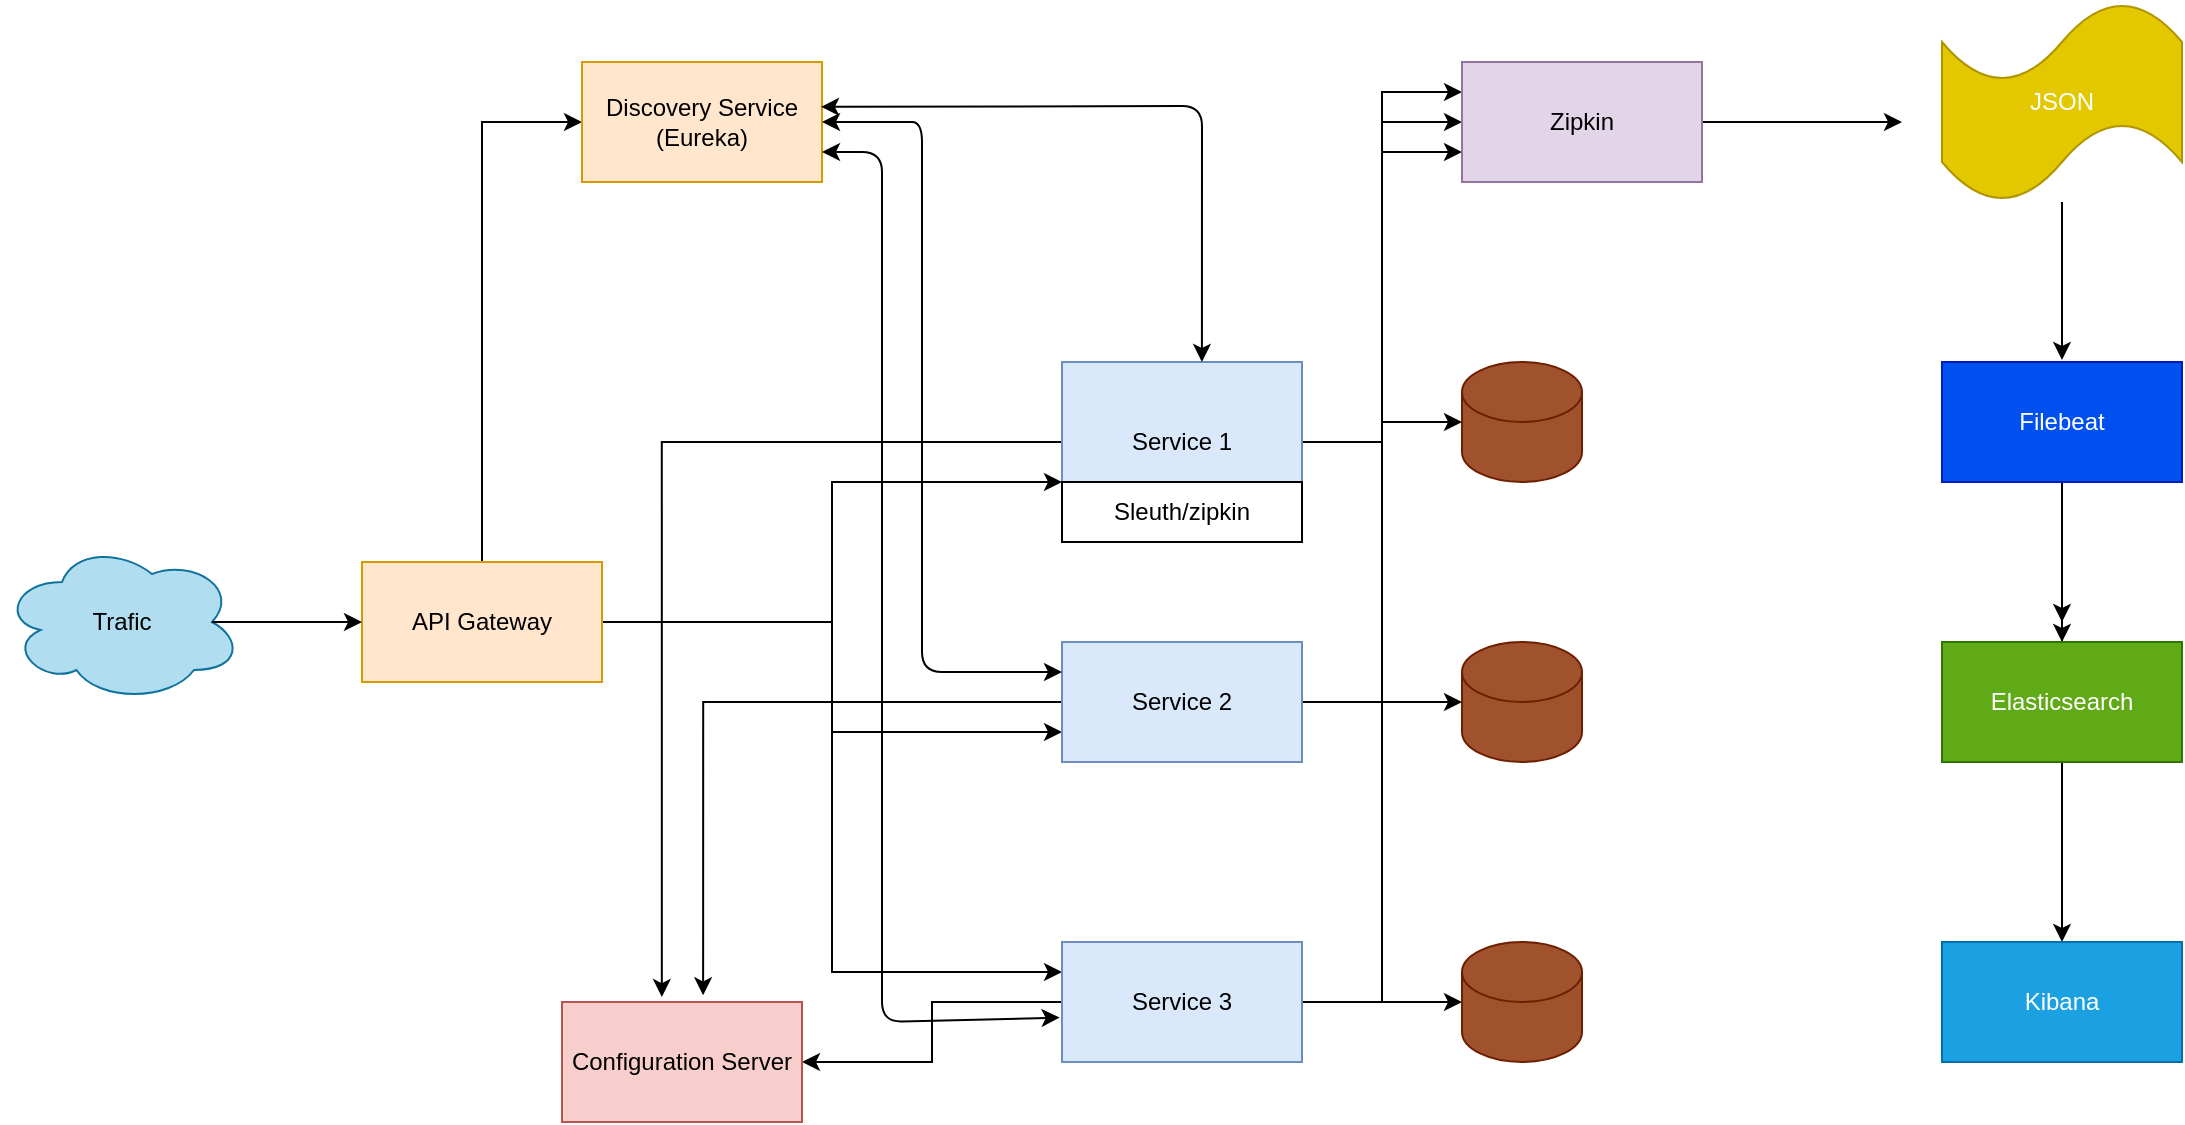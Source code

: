<mxfile version="14.1.8" type="device"><diagram id="70eILLufEuNVPbcRPlSQ" name="Seite-1"><mxGraphModel dx="1226" dy="712" grid="1" gridSize="10" guides="1" tooltips="1" connect="1" arrows="1" fold="1" page="1" pageScale="1" pageWidth="1169" pageHeight="827" math="0" shadow="0"><root><mxCell id="0"/><mxCell id="1" parent="0"/><mxCell id="x5r_bSFLhpNVqDnP5mTV-37" style="edgeStyle=orthogonalEdgeStyle;rounded=0;orthogonalLoop=1;jettySize=auto;html=1;entryX=0;entryY=0.5;entryDx=0;entryDy=0;" parent="1" source="x5r_bSFLhpNVqDnP5mTV-1" target="x5r_bSFLhpNVqDnP5mTV-6" edge="1"><mxGeometry relative="1" as="geometry"/></mxCell><mxCell id="x5r_bSFLhpNVqDnP5mTV-47" style="edgeStyle=orthogonalEdgeStyle;rounded=0;orthogonalLoop=1;jettySize=auto;html=1;entryX=0;entryY=0.75;entryDx=0;entryDy=0;" parent="1" source="x5r_bSFLhpNVqDnP5mTV-1" target="x5r_bSFLhpNVqDnP5mTV-3" edge="1"><mxGeometry relative="1" as="geometry"/></mxCell><mxCell id="x5r_bSFLhpNVqDnP5mTV-48" style="edgeStyle=orthogonalEdgeStyle;rounded=0;orthogonalLoop=1;jettySize=auto;html=1;entryX=0;entryY=0.75;entryDx=0;entryDy=0;" parent="1" source="x5r_bSFLhpNVqDnP5mTV-1" target="x5r_bSFLhpNVqDnP5mTV-4" edge="1"><mxGeometry relative="1" as="geometry"/></mxCell><mxCell id="x5r_bSFLhpNVqDnP5mTV-49" style="edgeStyle=orthogonalEdgeStyle;rounded=0;orthogonalLoop=1;jettySize=auto;html=1;entryX=0;entryY=0.25;entryDx=0;entryDy=0;" parent="1" source="x5r_bSFLhpNVqDnP5mTV-1" target="x5r_bSFLhpNVqDnP5mTV-5" edge="1"><mxGeometry relative="1" as="geometry"/></mxCell><mxCell id="x5r_bSFLhpNVqDnP5mTV-1" value="API Gateway" style="rounded=0;whiteSpace=wrap;html=1;fillColor=#ffe6cc;strokeColor=#d79b00;" parent="1" vertex="1"><mxGeometry x="210" y="370" width="120" height="60" as="geometry"/></mxCell><mxCell id="x5r_bSFLhpNVqDnP5mTV-2" value="Trafic" style="ellipse;shape=cloud;whiteSpace=wrap;html=1;fillColor=#b1ddf0;strokeColor=#10739e;" parent="1" vertex="1"><mxGeometry x="30" y="360" width="120" height="80" as="geometry"/></mxCell><mxCell id="x5r_bSFLhpNVqDnP5mTV-18" style="edgeStyle=orthogonalEdgeStyle;rounded=0;orthogonalLoop=1;jettySize=auto;html=1;" parent="1" source="x5r_bSFLhpNVqDnP5mTV-3" target="x5r_bSFLhpNVqDnP5mTV-15" edge="1"><mxGeometry relative="1" as="geometry"/></mxCell><mxCell id="x5r_bSFLhpNVqDnP5mTV-33" style="edgeStyle=orthogonalEdgeStyle;rounded=0;orthogonalLoop=1;jettySize=auto;html=1;entryX=0;entryY=0.5;entryDx=0;entryDy=0;" parent="1" source="x5r_bSFLhpNVqDnP5mTV-3" target="x5r_bSFLhpNVqDnP5mTV-7" edge="1"><mxGeometry relative="1" as="geometry"/></mxCell><mxCell id="x5r_bSFLhpNVqDnP5mTV-38" style="edgeStyle=orthogonalEdgeStyle;rounded=0;orthogonalLoop=1;jettySize=auto;html=1;entryX=0.416;entryY=-0.041;entryDx=0;entryDy=0;entryPerimeter=0;" parent="1" source="x5r_bSFLhpNVqDnP5mTV-3" target="x5r_bSFLhpNVqDnP5mTV-12" edge="1"><mxGeometry relative="1" as="geometry"/></mxCell><mxCell id="x5r_bSFLhpNVqDnP5mTV-3" value="Service 1" style="rounded=0;whiteSpace=wrap;html=1;fillColor=#dae8fc;strokeColor=#6c8ebf;" parent="1" vertex="1"><mxGeometry x="560" y="270" width="120" height="80" as="geometry"/></mxCell><mxCell id="x5r_bSFLhpNVqDnP5mTV-19" style="edgeStyle=orthogonalEdgeStyle;rounded=0;orthogonalLoop=1;jettySize=auto;html=1;entryX=0;entryY=0.5;entryDx=0;entryDy=0;entryPerimeter=0;" parent="1" source="x5r_bSFLhpNVqDnP5mTV-4" target="x5r_bSFLhpNVqDnP5mTV-16" edge="1"><mxGeometry relative="1" as="geometry"/></mxCell><mxCell id="x5r_bSFLhpNVqDnP5mTV-34" style="edgeStyle=orthogonalEdgeStyle;rounded=0;orthogonalLoop=1;jettySize=auto;html=1;entryX=0;entryY=0.75;entryDx=0;entryDy=0;" parent="1" source="x5r_bSFLhpNVqDnP5mTV-4" target="x5r_bSFLhpNVqDnP5mTV-7" edge="1"><mxGeometry relative="1" as="geometry"/></mxCell><mxCell id="x5r_bSFLhpNVqDnP5mTV-39" style="edgeStyle=orthogonalEdgeStyle;rounded=0;orthogonalLoop=1;jettySize=auto;html=1;entryX=0.588;entryY=-0.056;entryDx=0;entryDy=0;entryPerimeter=0;" parent="1" source="x5r_bSFLhpNVqDnP5mTV-4" target="x5r_bSFLhpNVqDnP5mTV-12" edge="1"><mxGeometry relative="1" as="geometry"/></mxCell><mxCell id="x5r_bSFLhpNVqDnP5mTV-4" value="Service 2" style="rounded=0;whiteSpace=wrap;html=1;fillColor=#dae8fc;strokeColor=#6c8ebf;" parent="1" vertex="1"><mxGeometry x="560" y="410" width="120" height="60" as="geometry"/></mxCell><mxCell id="x5r_bSFLhpNVqDnP5mTV-20" style="edgeStyle=orthogonalEdgeStyle;rounded=0;orthogonalLoop=1;jettySize=auto;html=1;entryX=0;entryY=0.5;entryDx=0;entryDy=0;entryPerimeter=0;" parent="1" source="x5r_bSFLhpNVqDnP5mTV-5" target="x5r_bSFLhpNVqDnP5mTV-17" edge="1"><mxGeometry relative="1" as="geometry"/></mxCell><mxCell id="x5r_bSFLhpNVqDnP5mTV-36" style="edgeStyle=orthogonalEdgeStyle;rounded=0;orthogonalLoop=1;jettySize=auto;html=1;entryX=0;entryY=0.25;entryDx=0;entryDy=0;" parent="1" source="x5r_bSFLhpNVqDnP5mTV-5" target="x5r_bSFLhpNVqDnP5mTV-7" edge="1"><mxGeometry relative="1" as="geometry"/></mxCell><mxCell id="x5r_bSFLhpNVqDnP5mTV-46" style="edgeStyle=orthogonalEdgeStyle;rounded=0;orthogonalLoop=1;jettySize=auto;html=1;entryX=1;entryY=0.5;entryDx=0;entryDy=0;" parent="1" source="x5r_bSFLhpNVqDnP5mTV-5" target="x5r_bSFLhpNVqDnP5mTV-12" edge="1"><mxGeometry relative="1" as="geometry"/></mxCell><mxCell id="x5r_bSFLhpNVqDnP5mTV-5" value="Service 3" style="rounded=0;whiteSpace=wrap;html=1;fillColor=#dae8fc;strokeColor=#6c8ebf;" parent="1" vertex="1"><mxGeometry x="560" y="560" width="120" height="60" as="geometry"/></mxCell><mxCell id="x5r_bSFLhpNVqDnP5mTV-6" value="Discovery Service (Eureka)" style="rounded=0;whiteSpace=wrap;html=1;fillColor=#ffe6cc;strokeColor=#d79b00;" parent="1" vertex="1"><mxGeometry x="320" y="120" width="120" height="60" as="geometry"/></mxCell><mxCell id="x5r_bSFLhpNVqDnP5mTV-32" style="edgeStyle=orthogonalEdgeStyle;rounded=0;orthogonalLoop=1;jettySize=auto;html=1;" parent="1" source="x5r_bSFLhpNVqDnP5mTV-7" edge="1"><mxGeometry relative="1" as="geometry"><mxPoint x="980" y="150" as="targetPoint"/></mxGeometry></mxCell><mxCell id="x5r_bSFLhpNVqDnP5mTV-7" value="Zipkin" style="rounded=0;whiteSpace=wrap;html=1;fillColor=#e1d5e7;strokeColor=#9673a6;" parent="1" vertex="1"><mxGeometry x="760" y="120" width="120" height="60" as="geometry"/></mxCell><mxCell id="x5r_bSFLhpNVqDnP5mTV-29" style="edgeStyle=orthogonalEdgeStyle;rounded=0;orthogonalLoop=1;jettySize=auto;html=1;entryX=0.5;entryY=0;entryDx=0;entryDy=0;" parent="1" source="x5r_bSFLhpNVqDnP5mTV-8" target="x5r_bSFLhpNVqDnP5mTV-9" edge="1"><mxGeometry relative="1" as="geometry"/></mxCell><mxCell id="x5r_bSFLhpNVqDnP5mTV-8" value="Filebeat" style="rounded=0;whiteSpace=wrap;html=1;fillColor=#0050ef;strokeColor=#001DBC;fontColor=#ffffff;" parent="1" vertex="1"><mxGeometry x="1000" y="270" width="120" height="60" as="geometry"/></mxCell><mxCell id="x5r_bSFLhpNVqDnP5mTV-30" style="edgeStyle=orthogonalEdgeStyle;rounded=0;orthogonalLoop=1;jettySize=auto;html=1;" parent="1" source="x5r_bSFLhpNVqDnP5mTV-9" edge="1"><mxGeometry relative="1" as="geometry"><mxPoint x="1060" y="400" as="targetPoint"/></mxGeometry></mxCell><mxCell id="x5r_bSFLhpNVqDnP5mTV-31" style="edgeStyle=orthogonalEdgeStyle;rounded=0;orthogonalLoop=1;jettySize=auto;html=1;entryX=0.5;entryY=0;entryDx=0;entryDy=0;" parent="1" source="x5r_bSFLhpNVqDnP5mTV-9" target="x5r_bSFLhpNVqDnP5mTV-10" edge="1"><mxGeometry relative="1" as="geometry"/></mxCell><mxCell id="x5r_bSFLhpNVqDnP5mTV-9" value="Elasticsearch" style="rounded=0;whiteSpace=wrap;html=1;fillColor=#60a917;strokeColor=#2D7600;fontColor=#ffffff;" parent="1" vertex="1"><mxGeometry x="1000" y="410" width="120" height="60" as="geometry"/></mxCell><mxCell id="x5r_bSFLhpNVqDnP5mTV-10" value="Kibana" style="rounded=0;whiteSpace=wrap;html=1;fillColor=#1ba1e2;strokeColor=#006EAF;fontColor=#ffffff;" parent="1" vertex="1"><mxGeometry x="1000" y="560" width="120" height="60" as="geometry"/></mxCell><mxCell id="x5r_bSFLhpNVqDnP5mTV-11" value="" style="endArrow=classic;html=1;exitX=0.875;exitY=0.5;exitDx=0;exitDy=0;exitPerimeter=0;entryX=0;entryY=0.5;entryDx=0;entryDy=0;" parent="1" source="x5r_bSFLhpNVqDnP5mTV-2" target="x5r_bSFLhpNVqDnP5mTV-1" edge="1"><mxGeometry width="50" height="50" relative="1" as="geometry"><mxPoint x="350" y="440" as="sourcePoint"/><mxPoint x="630" y="400" as="targetPoint"/></mxGeometry></mxCell><mxCell id="x5r_bSFLhpNVqDnP5mTV-12" value="Configuration Server" style="rounded=0;whiteSpace=wrap;html=1;fillColor=#f8cecc;strokeColor=#b85450;" parent="1" vertex="1"><mxGeometry x="310" y="590" width="120" height="60" as="geometry"/></mxCell><mxCell id="x5r_bSFLhpNVqDnP5mTV-28" style="edgeStyle=orthogonalEdgeStyle;rounded=0;orthogonalLoop=1;jettySize=auto;html=1;" parent="1" source="x5r_bSFLhpNVqDnP5mTV-14" edge="1"><mxGeometry relative="1" as="geometry"><mxPoint x="1060" y="269" as="targetPoint"/></mxGeometry></mxCell><mxCell id="x5r_bSFLhpNVqDnP5mTV-14" value="JSON" style="shape=tape;whiteSpace=wrap;html=1;fillColor=#e3c800;strokeColor=#B09500;fontColor=#ffffff;" parent="1" vertex="1"><mxGeometry x="1000" y="90" width="120" height="100" as="geometry"/></mxCell><mxCell id="x5r_bSFLhpNVqDnP5mTV-15" value="" style="shape=cylinder3;whiteSpace=wrap;html=1;boundedLbl=1;backgroundOutline=1;size=15;fillColor=#a0522d;strokeColor=#6D1F00;fontColor=#ffffff;" parent="1" vertex="1"><mxGeometry x="760" y="270" width="60" height="60" as="geometry"/></mxCell><mxCell id="x5r_bSFLhpNVqDnP5mTV-16" value="" style="shape=cylinder3;whiteSpace=wrap;html=1;boundedLbl=1;backgroundOutline=1;size=15;fillColor=#a0522d;strokeColor=#6D1F00;fontColor=#ffffff;" parent="1" vertex="1"><mxGeometry x="760" y="410" width="60" height="60" as="geometry"/></mxCell><mxCell id="x5r_bSFLhpNVqDnP5mTV-17" value="" style="shape=cylinder3;whiteSpace=wrap;html=1;boundedLbl=1;backgroundOutline=1;size=15;fillColor=#a0522d;strokeColor=#6D1F00;fontColor=#ffffff;" parent="1" vertex="1"><mxGeometry x="760" y="560" width="60" height="60" as="geometry"/></mxCell><mxCell id="x5r_bSFLhpNVqDnP5mTV-43" value="" style="endArrow=classic;startArrow=classic;html=1;exitX=0.996;exitY=0.374;exitDx=0;exitDy=0;exitPerimeter=0;entryX=0.583;entryY=0;entryDx=0;entryDy=0;entryPerimeter=0;" parent="1" source="x5r_bSFLhpNVqDnP5mTV-6" target="x5r_bSFLhpNVqDnP5mTV-3" edge="1"><mxGeometry width="50" height="50" relative="1" as="geometry"><mxPoint x="580" y="450" as="sourcePoint"/><mxPoint x="630" y="400" as="targetPoint"/><Array as="points"><mxPoint x="630" y="142"/></Array></mxGeometry></mxCell><mxCell id="x5r_bSFLhpNVqDnP5mTV-44" value="" style="endArrow=classic;startArrow=classic;html=1;exitX=1;exitY=0.5;exitDx=0;exitDy=0;entryX=0;entryY=0.25;entryDx=0;entryDy=0;" parent="1" source="x5r_bSFLhpNVqDnP5mTV-6" target="x5r_bSFLhpNVqDnP5mTV-4" edge="1"><mxGeometry width="50" height="50" relative="1" as="geometry"><mxPoint x="580" y="450" as="sourcePoint"/><mxPoint x="630" y="400" as="targetPoint"/><Array as="points"><mxPoint x="470" y="150"/><mxPoint x="490" y="150"/><mxPoint x="490" y="425"/></Array></mxGeometry></mxCell><mxCell id="x5r_bSFLhpNVqDnP5mTV-45" value="" style="endArrow=classic;startArrow=classic;html=1;entryX=-0.01;entryY=0.63;entryDx=0;entryDy=0;entryPerimeter=0;exitX=1;exitY=0.75;exitDx=0;exitDy=0;" parent="1" source="x5r_bSFLhpNVqDnP5mTV-6" target="x5r_bSFLhpNVqDnP5mTV-5" edge="1"><mxGeometry width="50" height="50" relative="1" as="geometry"><mxPoint x="440" y="190" as="sourcePoint"/><mxPoint x="560" y="580" as="targetPoint"/><Array as="points"><mxPoint x="470" y="165"/><mxPoint x="470" y="600"/></Array></mxGeometry></mxCell><mxCell id="S2MGIicLKZaYL0lvsQSL-1" value="Sleuth/zipkin" style="rounded=0;whiteSpace=wrap;html=1;" vertex="1" parent="1"><mxGeometry x="560" y="330" width="120" height="30" as="geometry"/></mxCell></root></mxGraphModel></diagram></mxfile>